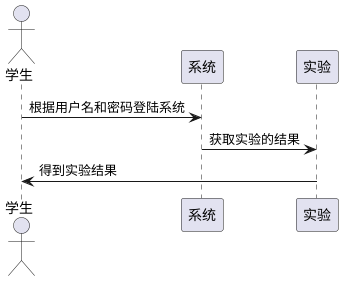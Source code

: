 @startuml

actor 学生 as A
participant "系统" as B
participant "实验" as C

A -> B:根据用户名和密码登陆系统

B-> C:获取实验的结果

C-> A:得到实验结果

@enduml